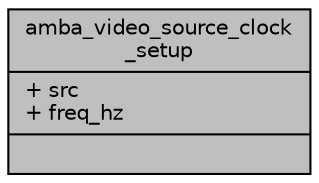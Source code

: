 digraph "amba_video_source_clock_setup"
{
 // INTERACTIVE_SVG=YES
 // LATEX_PDF_SIZE
  bgcolor="transparent";
  edge [fontname="Helvetica",fontsize="10",labelfontname="Helvetica",labelfontsize="10"];
  node [fontname="Helvetica",fontsize="10",shape=record];
  Node1 [label="{amba_video_source_clock\l_setup\n|+ src\l+ freq_hz\l|}",height=0.2,width=0.4,color="black", fillcolor="grey75", style="filled", fontcolor="black",tooltip=" "];
}
